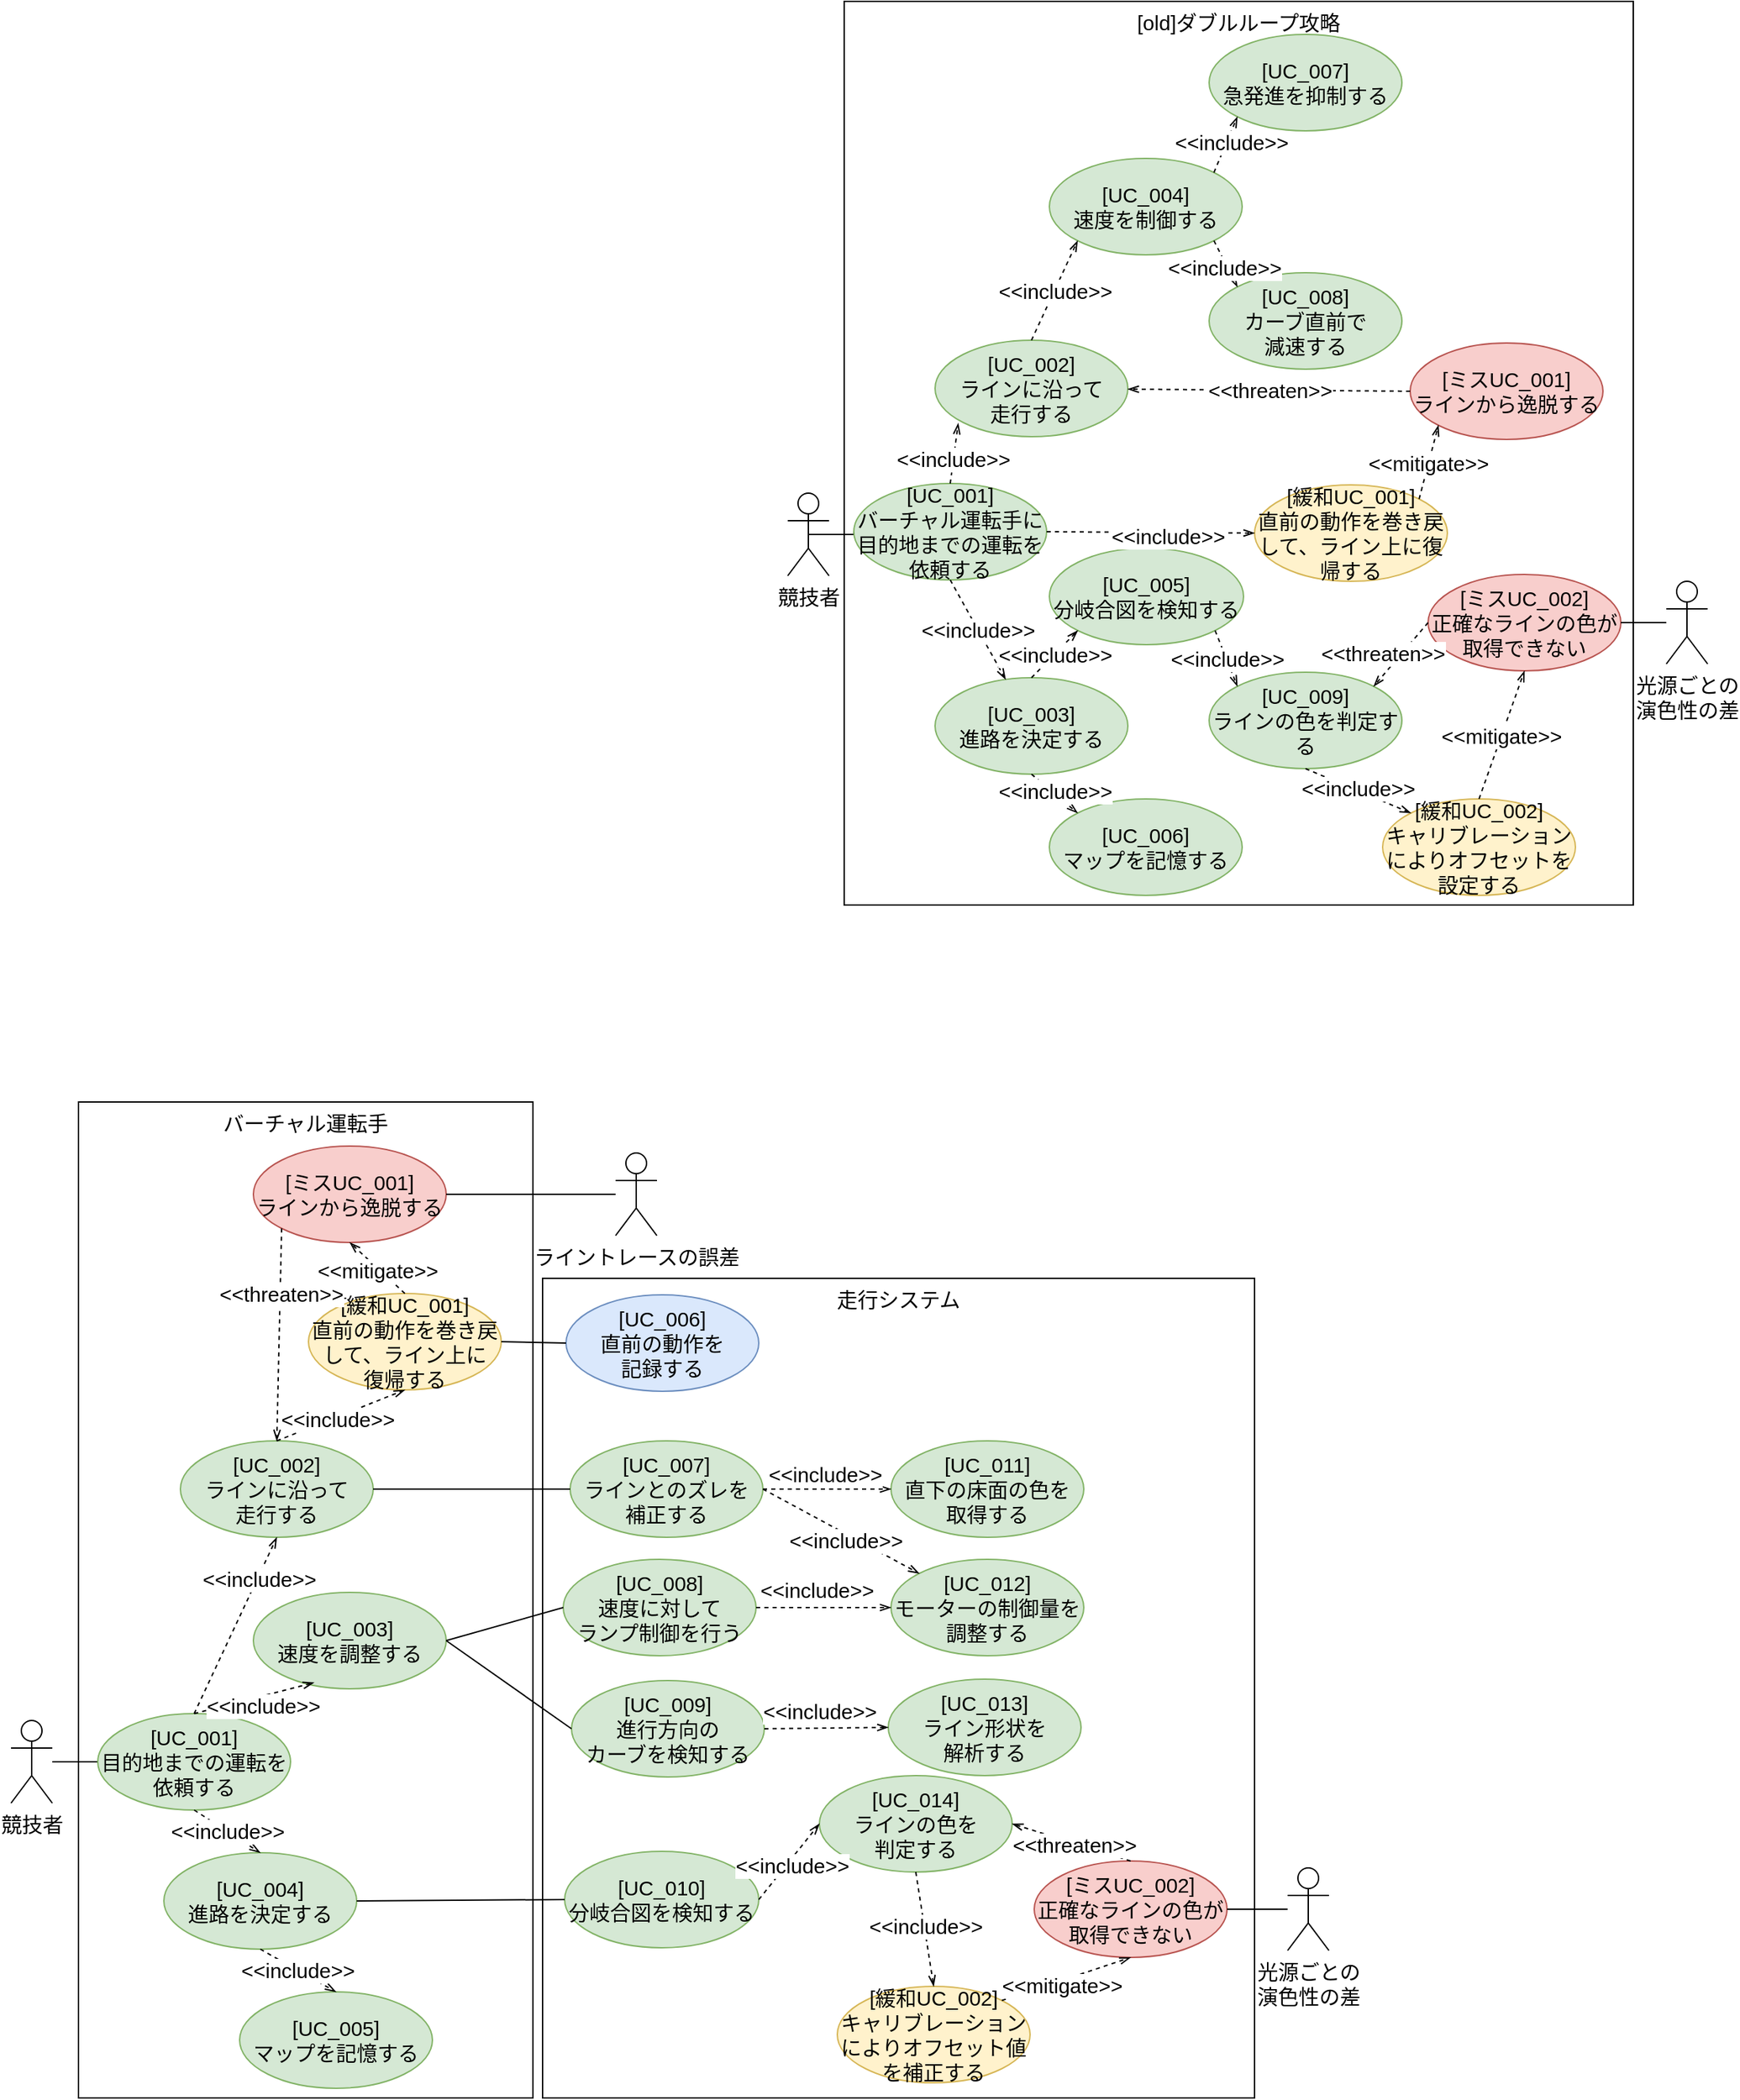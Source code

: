 <mxfile version="28.0.6">
  <diagram name="Page-1" id="2YBvvXClWsGukQMizWep">
    <mxGraphModel dx="1558" dy="1133" grid="0" gridSize="10" guides="0" tooltips="1" connect="1" arrows="1" fold="1" page="0" pageScale="1" pageWidth="850" pageHeight="1100" math="0" shadow="0">
      <root>
        <mxCell id="0" />
        <mxCell id="1" parent="0" />
        <mxCell id="yU8MwZ3DH4KPKVIzFgXk-29" value="[old]ダブルループ攻略" style="rounded=0;whiteSpace=wrap;html=1;fontSize=15;align=center;verticalAlign=top;" parent="1" vertex="1">
          <mxGeometry x="400" y="-72" width="573" height="656" as="geometry" />
        </mxCell>
        <mxCell id="yU8MwZ3DH4KPKVIzFgXk-28" style="edgeStyle=orthogonalEdgeStyle;rounded=0;orthogonalLoop=1;jettySize=auto;html=1;exitX=0.5;exitY=0.5;exitDx=0;exitDy=0;exitPerimeter=0;entryX=0;entryY=0.5;entryDx=0;entryDy=0;endArrow=none;startFill=0;fontSize=15;" parent="1" source="yU8MwZ3DH4KPKVIzFgXk-1" target="yU8MwZ3DH4KPKVIzFgXk-3" edge="1">
          <mxGeometry relative="1" as="geometry" />
        </mxCell>
        <mxCell id="yU8MwZ3DH4KPKVIzFgXk-1" value="競技者" style="shape=umlActor;verticalLabelPosition=bottom;verticalAlign=top;html=1;outlineConnect=0;fontSize=15;" parent="1" vertex="1">
          <mxGeometry x="359" y="285" width="30" height="60" as="geometry" />
        </mxCell>
        <mxCell id="yU8MwZ3DH4KPKVIzFgXk-3" value="&lt;div&gt;[UC_001]&lt;/div&gt;バーチャル運転手に&lt;div&gt;目的地までの運転を依頼する&lt;/div&gt;" style="ellipse;whiteSpace=wrap;html=1;fillColor=#d5e8d4;strokeColor=#82b366;fontSize=15;" parent="1" vertex="1">
          <mxGeometry x="407" y="278" width="140" height="70" as="geometry" />
        </mxCell>
        <mxCell id="yU8MwZ3DH4KPKVIzFgXk-4" value="&lt;div&gt;[UC_002]&lt;/div&gt;ラインに沿って&lt;div&gt;走行する&lt;/div&gt;" style="ellipse;whiteSpace=wrap;html=1;fillColor=#d5e8d4;strokeColor=#82b366;fontSize=15;" parent="1" vertex="1">
          <mxGeometry x="466" y="174" width="140" height="70" as="geometry" />
        </mxCell>
        <mxCell id="yU8MwZ3DH4KPKVIzFgXk-6" value="&lt;div&gt;[UC_006]&lt;/div&gt;マップを記憶する" style="ellipse;whiteSpace=wrap;html=1;fillColor=#d5e8d4;strokeColor=#82b366;fontSize=15;" parent="1" vertex="1">
          <mxGeometry x="549" y="507" width="140" height="70" as="geometry" />
        </mxCell>
        <mxCell id="yU8MwZ3DH4KPKVIzFgXk-7" value="&lt;div&gt;[UC_005]&lt;/div&gt;分岐合図を検知する" style="ellipse;whiteSpace=wrap;html=1;fillColor=#d5e8d4;strokeColor=#82b366;fontSize=15;" parent="1" vertex="1">
          <mxGeometry x="549" y="325" width="141" height="70" as="geometry" />
        </mxCell>
        <mxCell id="yU8MwZ3DH4KPKVIzFgXk-8" value="&lt;div&gt;[UC_003]&lt;/div&gt;進路を決定する" style="ellipse;whiteSpace=wrap;html=1;fillColor=#d5e8d4;strokeColor=#82b366;fontSize=15;" parent="1" vertex="1">
          <mxGeometry x="466" y="419" width="140" height="70" as="geometry" />
        </mxCell>
        <mxCell id="yU8MwZ3DH4KPKVIzFgXk-10" value="&lt;div&gt;[UC_009]&lt;/div&gt;ラインの色を判定する" style="ellipse;whiteSpace=wrap;html=1;fillColor=#d5e8d4;strokeColor=#82b366;fontSize=15;" parent="1" vertex="1">
          <mxGeometry x="665" y="415" width="140" height="70" as="geometry" />
        </mxCell>
        <mxCell id="yU8MwZ3DH4KPKVIzFgXk-11" value="&lt;div&gt;[&lt;span style=&quot;background-color: transparent; color: light-dark(rgb(0, 0, 0), rgb(255, 255, 255));&quot;&gt;UC_004]&lt;/span&gt;&lt;/div&gt;速度を制御する" style="ellipse;whiteSpace=wrap;html=1;fillColor=#d5e8d4;strokeColor=#82b366;fontSize=15;" parent="1" vertex="1">
          <mxGeometry x="549" y="42" width="140" height="70" as="geometry" />
        </mxCell>
        <mxCell id="yU8MwZ3DH4KPKVIzFgXk-12" value="[UC_007]&lt;div&gt;急発進を抑制する&lt;/div&gt;" style="ellipse;whiteSpace=wrap;html=1;fillColor=#d5e8d4;strokeColor=#82b366;fontSize=15;" parent="1" vertex="1">
          <mxGeometry x="665" y="-48" width="140" height="70" as="geometry" />
        </mxCell>
        <mxCell id="yU8MwZ3DH4KPKVIzFgXk-14" value="&amp;lt;&amp;lt;include&amp;gt;&amp;gt;" style="endArrow=openThin;html=1;rounded=0;exitX=0.5;exitY=1;exitDx=0;exitDy=0;endFill=0;dashed=1;fontSize=15;" parent="1" source="yU8MwZ3DH4KPKVIzFgXk-3" target="yU8MwZ3DH4KPKVIzFgXk-8" edge="1">
          <mxGeometry width="50" height="50" relative="1" as="geometry">
            <mxPoint x="589" y="440" as="sourcePoint" />
            <mxPoint x="639" y="390" as="targetPoint" />
          </mxGeometry>
        </mxCell>
        <mxCell id="yU8MwZ3DH4KPKVIzFgXk-15" value="&amp;lt;&amp;lt;include&amp;gt;&amp;gt;" style="endArrow=openThin;html=1;rounded=0;exitX=0.5;exitY=0;exitDx=0;exitDy=0;endFill=0;dashed=1;entryX=0.12;entryY=0.861;entryDx=0;entryDy=0;entryPerimeter=0;fontSize=15;" parent="1" source="yU8MwZ3DH4KPKVIzFgXk-3" target="yU8MwZ3DH4KPKVIzFgXk-4" edge="1">
          <mxGeometry x="-0.188" width="50" height="50" relative="1" as="geometry">
            <mxPoint x="499" y="390" as="sourcePoint" />
            <mxPoint x="538" y="417" as="targetPoint" />
            <mxPoint as="offset" />
          </mxGeometry>
        </mxCell>
        <mxCell id="yU8MwZ3DH4KPKVIzFgXk-17" value="&amp;lt;&amp;lt;include&amp;gt;&amp;gt;" style="endArrow=openThin;html=1;rounded=0;exitX=0.5;exitY=0;exitDx=0;exitDy=0;endFill=0;dashed=1;entryX=0;entryY=1;entryDx=0;entryDy=0;fontSize=15;" parent="1" source="yU8MwZ3DH4KPKVIzFgXk-8" target="yU8MwZ3DH4KPKVIzFgXk-7" edge="1">
          <mxGeometry width="50" height="50" relative="1" as="geometry">
            <mxPoint x="499" y="390" as="sourcePoint" />
            <mxPoint x="538" y="417" as="targetPoint" />
          </mxGeometry>
        </mxCell>
        <mxCell id="yU8MwZ3DH4KPKVIzFgXk-18" value="&amp;lt;&amp;lt;include&amp;gt;&amp;gt;" style="endArrow=openThin;html=1;rounded=0;exitX=0.5;exitY=1;exitDx=0;exitDy=0;endFill=0;dashed=1;entryX=0;entryY=0;entryDx=0;entryDy=0;fontSize=15;" parent="1" source="yU8MwZ3DH4KPKVIzFgXk-8" target="yU8MwZ3DH4KPKVIzFgXk-6" edge="1">
          <mxGeometry x="-0.043" y="2" width="50" height="50" relative="1" as="geometry">
            <mxPoint x="629" y="420" as="sourcePoint" />
            <mxPoint x="669" y="380" as="targetPoint" />
            <mxPoint as="offset" />
          </mxGeometry>
        </mxCell>
        <mxCell id="yU8MwZ3DH4KPKVIzFgXk-19" value="&amp;lt;&amp;lt;include&amp;gt;&amp;gt;" style="endArrow=openThin;html=1;rounded=0;exitX=1;exitY=1;exitDx=0;exitDy=0;endFill=0;dashed=1;entryX=0;entryY=0;entryDx=0;entryDy=0;fontSize=15;" parent="1" source="yU8MwZ3DH4KPKVIzFgXk-7" target="yU8MwZ3DH4KPKVIzFgXk-10" edge="1">
          <mxGeometry width="50" height="50" relative="1" as="geometry">
            <mxPoint x="629" y="420" as="sourcePoint" />
            <mxPoint x="669" y="380" as="targetPoint" />
          </mxGeometry>
        </mxCell>
        <mxCell id="yU8MwZ3DH4KPKVIzFgXk-20" value="&amp;lt;&amp;lt;include&amp;gt;&amp;gt;" style="endArrow=openThin;html=1;rounded=0;exitX=0.5;exitY=0;exitDx=0;exitDy=0;endFill=0;dashed=1;entryX=0;entryY=1;entryDx=0;entryDy=0;fontSize=15;" parent="1" source="yU8MwZ3DH4KPKVIzFgXk-4" target="yU8MwZ3DH4KPKVIzFgXk-11" edge="1">
          <mxGeometry width="50" height="50" relative="1" as="geometry">
            <mxPoint x="629" y="420" as="sourcePoint" />
            <mxPoint x="619" y="180" as="targetPoint" />
          </mxGeometry>
        </mxCell>
        <mxCell id="yU8MwZ3DH4KPKVIzFgXk-22" value="[UC_008]&lt;div&gt;カーブ直前で&lt;/div&gt;&lt;div&gt;減速する&lt;/div&gt;" style="ellipse;whiteSpace=wrap;html=1;fillColor=#d5e8d4;strokeColor=#82b366;fontSize=15;" parent="1" vertex="1">
          <mxGeometry x="665" y="125" width="140" height="70" as="geometry" />
        </mxCell>
        <mxCell id="yU8MwZ3DH4KPKVIzFgXk-24" value="&amp;lt;&amp;lt;include&amp;gt;&amp;gt;" style="endArrow=openThin;html=1;rounded=0;endFill=0;dashed=1;fontSize=15;exitX=1;exitY=0;exitDx=0;exitDy=0;entryX=0;entryY=1;entryDx=0;entryDy=0;" parent="1" source="yU8MwZ3DH4KPKVIzFgXk-11" target="yU8MwZ3DH4KPKVIzFgXk-12" edge="1">
          <mxGeometry x="0.156" y="-3" width="50" height="50" relative="1" as="geometry">
            <mxPoint x="789" y="135" as="sourcePoint" />
            <mxPoint x="703" y="18" as="targetPoint" />
            <mxPoint as="offset" />
          </mxGeometry>
        </mxCell>
        <mxCell id="yU8MwZ3DH4KPKVIzFgXk-25" value="&amp;lt;&amp;lt;include&amp;gt;&amp;gt;" style="endArrow=openThin;html=1;rounded=0;exitX=1;exitY=1;exitDx=0;exitDy=0;endFill=0;dashed=1;entryX=0;entryY=0;entryDx=0;entryDy=0;fontSize=15;" parent="1" source="yU8MwZ3DH4KPKVIzFgXk-11" target="yU8MwZ3DH4KPKVIzFgXk-22" edge="1">
          <mxGeometry x="0.114" y="-2" width="50" height="50" relative="1" as="geometry">
            <mxPoint x="768" y="160" as="sourcePoint" />
            <mxPoint x="799" y="120" as="targetPoint" />
            <mxPoint as="offset" />
          </mxGeometry>
        </mxCell>
        <mxCell id="yU8MwZ3DH4KPKVIzFgXk-32" value="&lt;div&gt;[ミスUC_001]&lt;/div&gt;&lt;div&gt;ラインから逸脱する&lt;/div&gt;" style="ellipse;whiteSpace=wrap;html=1;fillColor=#f8cecc;strokeColor=#b85450;fontSize=15;" parent="1" vertex="1">
          <mxGeometry x="811" y="176" width="140" height="70" as="geometry" />
        </mxCell>
        <mxCell id="yU8MwZ3DH4KPKVIzFgXk-34" value="&lt;div&gt;[ミスUC_002]&lt;/div&gt;&lt;div&gt;正確なラインの色が&lt;/div&gt;&lt;div&gt;取得できない&lt;/div&gt;" style="ellipse;whiteSpace=wrap;html=1;fillColor=#f8cecc;strokeColor=#b85450;fontSize=15;" parent="1" vertex="1">
          <mxGeometry x="824" y="344" width="140" height="70" as="geometry" />
        </mxCell>
        <mxCell id="yU8MwZ3DH4KPKVIzFgXk-36" style="edgeStyle=orthogonalEdgeStyle;rounded=0;orthogonalLoop=1;jettySize=auto;html=1;endArrow=none;startFill=0;fontSize=15;" parent="1" source="yU8MwZ3DH4KPKVIzFgXk-35" target="yU8MwZ3DH4KPKVIzFgXk-34" edge="1">
          <mxGeometry relative="1" as="geometry" />
        </mxCell>
        <mxCell id="yU8MwZ3DH4KPKVIzFgXk-35" value="光源ごとの&lt;div&gt;演色性の差&lt;/div&gt;" style="shape=umlActor;verticalLabelPosition=bottom;verticalAlign=top;html=1;outlineConnect=0;fontSize=15;" parent="1" vertex="1">
          <mxGeometry x="997" y="349" width="30" height="60" as="geometry" />
        </mxCell>
        <mxCell id="yU8MwZ3DH4KPKVIzFgXk-37" value="[緩和UC_002]&lt;div&gt;キャリブレーションに&lt;span style=&quot;background-color: transparent; color: light-dark(rgb(0, 0, 0), rgb(255, 255, 255));&quot;&gt;より&lt;/span&gt;&lt;span style=&quot;background-color: transparent; color: light-dark(rgb(0, 0, 0), rgb(255, 255, 255));&quot;&gt;オフセットを設定する&lt;/span&gt;&lt;/div&gt;" style="ellipse;whiteSpace=wrap;html=1;fillColor=#fff2cc;strokeColor=#d6b656;fontSize=15;" parent="1" vertex="1">
          <mxGeometry x="791" y="507" width="140" height="70" as="geometry" />
        </mxCell>
        <mxCell id="Zzki1wni5jbNtF8Z59Mp-1" value="&amp;lt;&amp;lt;threaten&amp;gt;&amp;gt;" style="endArrow=openThin;html=1;rounded=0;exitX=0;exitY=0.5;exitDx=0;exitDy=0;endFill=0;dashed=1;fontSize=15;" parent="1" source="yU8MwZ3DH4KPKVIzFgXk-32" target="yU8MwZ3DH4KPKVIzFgXk-4" edge="1">
          <mxGeometry width="50" height="50" relative="1" as="geometry">
            <mxPoint x="789" y="175" as="sourcePoint" />
            <mxPoint x="889" y="155" as="targetPoint" />
          </mxGeometry>
        </mxCell>
        <mxCell id="Zzki1wni5jbNtF8Z59Mp-2" value="[緩和UC_001]&lt;div&gt;直前の動作を&lt;span style=&quot;background-color: transparent; color: light-dark(rgb(0, 0, 0), rgb(255, 255, 255));&quot;&gt;巻き戻して、&lt;/span&gt;&lt;span style=&quot;background-color: transparent; color: light-dark(rgb(0, 0, 0), rgb(255, 255, 255));&quot;&gt;ライン上に復帰する&lt;/span&gt;&lt;/div&gt;" style="ellipse;whiteSpace=wrap;html=1;fillColor=#fff2cc;strokeColor=#d6b656;fontSize=15;" parent="1" vertex="1">
          <mxGeometry x="698" y="279" width="140" height="70" as="geometry" />
        </mxCell>
        <mxCell id="Zzki1wni5jbNtF8Z59Mp-3" value="&amp;lt;&amp;lt;threaten&amp;gt;&amp;gt;" style="endArrow=openThin;html=1;rounded=0;exitX=0;exitY=0.5;exitDx=0;exitDy=0;endFill=0;dashed=1;entryX=1;entryY=0;entryDx=0;entryDy=0;fontSize=15;" parent="1" source="yU8MwZ3DH4KPKVIzFgXk-34" target="yU8MwZ3DH4KPKVIzFgXk-10" edge="1">
          <mxGeometry x="0.255" y="-11" width="50" height="50" relative="1" as="geometry">
            <mxPoint x="999" y="265" as="sourcePoint" />
            <mxPoint x="649" y="265" as="targetPoint" />
            <mxPoint as="offset" />
          </mxGeometry>
        </mxCell>
        <mxCell id="Zzki1wni5jbNtF8Z59Mp-4" value="&amp;lt;&amp;lt;include&amp;gt;&amp;gt;" style="endArrow=openThin;html=1;rounded=0;exitX=0.5;exitY=1;exitDx=0;exitDy=0;endFill=0;dashed=1;entryX=0;entryY=0;entryDx=0;entryDy=0;fontSize=15;" parent="1" source="yU8MwZ3DH4KPKVIzFgXk-10" target="yU8MwZ3DH4KPKVIzFgXk-37" edge="1">
          <mxGeometry x="-0.025" y="2" width="50" height="50" relative="1" as="geometry">
            <mxPoint x="768" y="390" as="sourcePoint" />
            <mxPoint x="810" y="420" as="targetPoint" />
            <mxPoint as="offset" />
          </mxGeometry>
        </mxCell>
        <mxCell id="Zzki1wni5jbNtF8Z59Mp-5" value="&amp;lt;&amp;lt;mitigate&amp;gt;&amp;gt;" style="endArrow=openThin;html=1;rounded=0;exitX=0.5;exitY=0;exitDx=0;exitDy=0;endFill=0;dashed=1;entryX=0.5;entryY=1;entryDx=0;entryDy=0;fontSize=15;" parent="1" source="yU8MwZ3DH4KPKVIzFgXk-37" target="yU8MwZ3DH4KPKVIzFgXk-34" edge="1">
          <mxGeometry x="-0.006" width="50" height="50" relative="1" as="geometry">
            <mxPoint x="908" y="470" as="sourcePoint" />
            <mxPoint x="920" y="510" as="targetPoint" />
            <mxPoint as="offset" />
          </mxGeometry>
        </mxCell>
        <mxCell id="Zzki1wni5jbNtF8Z59Mp-6" value="&amp;lt;&amp;lt;mitigate&amp;gt;&amp;gt;" style="endArrow=openThin;html=1;rounded=0;exitX=1;exitY=0;exitDx=0;exitDy=0;endFill=0;dashed=1;entryX=0;entryY=1;entryDx=0;entryDy=0;fontSize=15;" parent="1" source="Zzki1wni5jbNtF8Z59Mp-2" target="yU8MwZ3DH4KPKVIzFgXk-32" edge="1">
          <mxGeometry width="50" height="50" relative="1" as="geometry">
            <mxPoint x="1019" y="510" as="sourcePoint" />
            <mxPoint x="1039" y="470" as="targetPoint" />
          </mxGeometry>
        </mxCell>
        <mxCell id="-sbEalvsLG0Bd3MWfgdO-1" value="&amp;lt;&amp;lt;include&amp;gt;&amp;gt;" style="endArrow=openThin;html=1;rounded=0;endFill=0;dashed=1;entryX=0;entryY=0.5;entryDx=0;entryDy=0;fontSize=15;exitX=1;exitY=0.5;exitDx=0;exitDy=0;" parent="1" source="yU8MwZ3DH4KPKVIzFgXk-3" target="Zzki1wni5jbNtF8Z59Mp-2" edge="1">
          <mxGeometry x="0.166" y="-2" width="50" height="50" relative="1" as="geometry">
            <mxPoint x="509" y="290" as="sourcePoint" />
            <mxPoint x="546" y="260" as="targetPoint" />
            <mxPoint as="offset" />
          </mxGeometry>
        </mxCell>
        <mxCell id="Ec_wlLB0QGWO_4ApjwlY-1" value="バーチャル運転手" style="rounded=0;whiteSpace=wrap;html=1;fontSize=15;align=center;verticalAlign=top;" parent="1" vertex="1">
          <mxGeometry x="-156" y="727" width="330" height="723" as="geometry" />
        </mxCell>
        <mxCell id="Ec_wlLB0QGWO_4ApjwlY-2" value="走行システム" style="rounded=0;whiteSpace=wrap;html=1;fontSize=15;align=center;verticalAlign=top;" parent="1" vertex="1">
          <mxGeometry x="181" y="855" width="517" height="595" as="geometry" />
        </mxCell>
        <mxCell id="1Z2mFn8D-_F0uP4egYco-9" style="edgeStyle=orthogonalEdgeStyle;rounded=0;orthogonalLoop=1;jettySize=auto;html=1;entryX=0;entryY=0.5;entryDx=0;entryDy=0;endArrow=none;endFill=0;fontSize=15;" parent="1" source="Ec_wlLB0QGWO_4ApjwlY-3" target="Ec_wlLB0QGWO_4ApjwlY-4" edge="1">
          <mxGeometry relative="1" as="geometry" />
        </mxCell>
        <mxCell id="Ec_wlLB0QGWO_4ApjwlY-3" value="競技者" style="shape=umlActor;verticalLabelPosition=bottom;verticalAlign=top;html=1;outlineConnect=0;fontSize=15;" parent="1" vertex="1">
          <mxGeometry x="-205" y="1176" width="30" height="60" as="geometry" />
        </mxCell>
        <mxCell id="Ec_wlLB0QGWO_4ApjwlY-4" value="&lt;div&gt;[UC_001]&lt;/div&gt;&lt;div&gt;目的地までの運転を依頼する&lt;/div&gt;" style="ellipse;whiteSpace=wrap;html=1;fillColor=#d5e8d4;strokeColor=#82b366;fontSize=15;" parent="1" vertex="1">
          <mxGeometry x="-142" y="1171" width="140" height="70" as="geometry" />
        </mxCell>
        <mxCell id="Ec_wlLB0QGWO_4ApjwlY-5" value="&lt;div&gt;[UC_002]&lt;/div&gt;ラインに沿って&lt;div&gt;走行する&lt;/div&gt;" style="ellipse;whiteSpace=wrap;html=1;fillColor=#d5e8d4;strokeColor=#82b366;fontSize=15;" parent="1" vertex="1">
          <mxGeometry x="-82" y="973" width="140" height="70" as="geometry" />
        </mxCell>
        <mxCell id="Ec_wlLB0QGWO_4ApjwlY-6" value="&lt;div&gt;[UC_004]&lt;/div&gt;進路を決定する" style="ellipse;whiteSpace=wrap;html=1;fillColor=#d5e8d4;strokeColor=#82b366;fontSize=15;" parent="1" vertex="1">
          <mxGeometry x="-94" y="1272" width="140" height="70" as="geometry" />
        </mxCell>
        <mxCell id="Ec_wlLB0QGWO_4ApjwlY-7" value="&lt;div&gt;[UC_005]&lt;/div&gt;マップを記憶する" style="ellipse;whiteSpace=wrap;html=1;fillColor=#d5e8d4;strokeColor=#82b366;fontSize=15;" parent="1" vertex="1">
          <mxGeometry x="-39" y="1373" width="140" height="70" as="geometry" />
        </mxCell>
        <mxCell id="Ec_wlLB0QGWO_4ApjwlY-8" value="&lt;div&gt;[UC_010]&lt;/div&gt;分岐合図を検知する" style="ellipse;whiteSpace=wrap;html=1;fillColor=#d5e8d4;strokeColor=#82b366;fontSize=15;" parent="1" vertex="1">
          <mxGeometry x="197" y="1271" width="141" height="70" as="geometry" />
        </mxCell>
        <mxCell id="Ec_wlLB0QGWO_4ApjwlY-9" value="&lt;div&gt;[UC_014]&lt;/div&gt;ラインの色を&lt;div&gt;判定する&lt;/div&gt;" style="ellipse;whiteSpace=wrap;html=1;fillColor=#d5e8d4;strokeColor=#82b366;fontSize=15;" parent="1" vertex="1">
          <mxGeometry x="382" y="1216" width="140" height="70" as="geometry" />
        </mxCell>
        <mxCell id="Ec_wlLB0QGWO_4ApjwlY-10" value="&lt;div&gt;[UC_003]&lt;/div&gt;&lt;div&gt;速度を調整する&lt;/div&gt;" style="ellipse;whiteSpace=wrap;html=1;fillColor=#d5e8d4;strokeColor=#82b366;fontSize=15;" parent="1" vertex="1">
          <mxGeometry x="-29" y="1083" width="140" height="70" as="geometry" />
        </mxCell>
        <mxCell id="Ec_wlLB0QGWO_4ApjwlY-11" value="&lt;div&gt;[UC_009]&lt;/div&gt;&lt;div&gt;進行方向の&lt;br&gt;カーブを検知する&lt;/div&gt;" style="ellipse;whiteSpace=wrap;html=1;fillColor=#d5e8d4;strokeColor=#82b366;fontSize=15;" parent="1" vertex="1">
          <mxGeometry x="202" y="1147" width="140" height="70" as="geometry" />
        </mxCell>
        <mxCell id="Ec_wlLB0QGWO_4ApjwlY-13" value="&lt;div&gt;[UC_013]&lt;/div&gt;&lt;div&gt;ライン形状を&lt;/div&gt;&lt;div&gt;解析する&lt;/div&gt;" style="ellipse;whiteSpace=wrap;html=1;fillColor=#d5e8d4;strokeColor=#82b366;fontSize=15;" parent="1" vertex="1">
          <mxGeometry x="432" y="1146" width="140" height="70" as="geometry" />
        </mxCell>
        <mxCell id="Ec_wlLB0QGWO_4ApjwlY-14" value="&lt;div&gt;[UC_008]&lt;/div&gt;&lt;div&gt;速度に対して&lt;/div&gt;&lt;div&gt;ランプ制御を行う&lt;/div&gt;" style="ellipse;whiteSpace=wrap;html=1;fillColor=#d5e8d4;strokeColor=#82b366;fontSize=15;" parent="1" vertex="1">
          <mxGeometry x="196" y="1059" width="140" height="70" as="geometry" />
        </mxCell>
        <mxCell id="Ec_wlLB0QGWO_4ApjwlY-15" value="&lt;div&gt;[UC_012]&lt;/div&gt;&lt;div&gt;モーターの制御量を調整する&lt;/div&gt;" style="ellipse;whiteSpace=wrap;html=1;fillColor=#d5e8d4;strokeColor=#82b366;fontSize=15;" parent="1" vertex="1">
          <mxGeometry x="434" y="1059" width="140" height="70" as="geometry" />
        </mxCell>
        <mxCell id="Ec_wlLB0QGWO_4ApjwlY-16" value="&lt;div&gt;[UC_007]&lt;/div&gt;&lt;div&gt;ラインとのズレを&lt;/div&gt;&lt;div&gt;補正する&lt;/div&gt;" style="ellipse;whiteSpace=wrap;html=1;fillColor=#d5e8d4;strokeColor=#82b366;fontSize=15;" parent="1" vertex="1">
          <mxGeometry x="201" y="973" width="140" height="70" as="geometry" />
        </mxCell>
        <mxCell id="Ec_wlLB0QGWO_4ApjwlY-17" value="&lt;div&gt;[UC_011]&lt;/div&gt;&lt;div&gt;直下の床面の色を&lt;/div&gt;&lt;div&gt;取得する&lt;/div&gt;" style="ellipse;whiteSpace=wrap;html=1;fillColor=#d5e8d4;strokeColor=#82b366;fontSize=15;" parent="1" vertex="1">
          <mxGeometry x="434" y="973" width="140" height="70" as="geometry" />
        </mxCell>
        <mxCell id="Ec_wlLB0QGWO_4ApjwlY-18" value="[緩和UC_002]&lt;div&gt;キャリブレーションに&lt;span style=&quot;background-color: transparent; color: light-dark(rgb(0, 0, 0), rgb(255, 255, 255));&quot;&gt;より&lt;/span&gt;&lt;span style=&quot;background-color: transparent; color: light-dark(rgb(0, 0, 0), rgb(255, 255, 255));&quot;&gt;オフセット値を補正する&lt;/span&gt;&lt;/div&gt;" style="ellipse;whiteSpace=wrap;html=1;fillColor=#fff2cc;strokeColor=#d6b656;fontSize=15;" parent="1" vertex="1">
          <mxGeometry x="395" y="1369" width="140" height="70" as="geometry" />
        </mxCell>
        <mxCell id="Ec_wlLB0QGWO_4ApjwlY-19" value="&lt;div&gt;[ミスUC_002]&lt;/div&gt;&lt;div&gt;正確なラインの色が&lt;/div&gt;&lt;div&gt;取得できない&lt;/div&gt;" style="ellipse;whiteSpace=wrap;html=1;fillColor=#f8cecc;strokeColor=#b85450;fontSize=15;" parent="1" vertex="1">
          <mxGeometry x="538" y="1278" width="140" height="70" as="geometry" />
        </mxCell>
        <mxCell id="Ec_wlLB0QGWO_4ApjwlY-20" value="&lt;div&gt;[ミスUC_001]&lt;/div&gt;&lt;div&gt;ラインから逸脱する&lt;/div&gt;" style="ellipse;whiteSpace=wrap;html=1;fillColor=#f8cecc;strokeColor=#b85450;fontSize=15;" parent="1" vertex="1">
          <mxGeometry x="-29" y="759" width="140" height="70" as="geometry" />
        </mxCell>
        <mxCell id="Ec_wlLB0QGWO_4ApjwlY-21" value="[緩和UC_001]&lt;div&gt;直前の動作を&lt;span style=&quot;background-color: transparent; color: light-dark(rgb(0, 0, 0), rgb(255, 255, 255));&quot;&gt;巻き戻して、&lt;/span&gt;&lt;span style=&quot;background-color: transparent; color: light-dark(rgb(0, 0, 0), rgb(255, 255, 255));&quot;&gt;ライン上に&lt;/span&gt;&lt;/div&gt;&lt;div&gt;&lt;span style=&quot;background-color: transparent; color: light-dark(rgb(0, 0, 0), rgb(255, 255, 255));&quot;&gt;復帰する&lt;/span&gt;&lt;/div&gt;" style="ellipse;whiteSpace=wrap;html=1;fillColor=#fff2cc;strokeColor=#d6b656;fontSize=15;" parent="1" vertex="1">
          <mxGeometry x="11" y="866" width="140" height="70" as="geometry" />
        </mxCell>
        <mxCell id="1Z2mFn8D-_F0uP4egYco-2" value="&amp;lt;&amp;lt;include&amp;gt;&amp;gt;" style="endArrow=openThin;html=1;rounded=0;exitX=0.5;exitY=1;exitDx=0;exitDy=0;endFill=0;dashed=1;fontSize=15;entryX=0.5;entryY=0;entryDx=0;entryDy=0;" parent="1" source="Ec_wlLB0QGWO_4ApjwlY-4" target="Ec_wlLB0QGWO_4ApjwlY-6" edge="1">
          <mxGeometry x="-0.01" width="50" height="50" relative="1" as="geometry">
            <mxPoint x="-18" y="1583" as="sourcePoint" />
            <mxPoint x="22" y="1655" as="targetPoint" />
            <mxPoint as="offset" />
          </mxGeometry>
        </mxCell>
        <mxCell id="1Z2mFn8D-_F0uP4egYco-3" value="&amp;lt;&amp;lt;include&amp;gt;&amp;gt;" style="endArrow=openThin;html=1;rounded=0;exitX=0.5;exitY=1;exitDx=0;exitDy=0;endFill=0;dashed=1;fontSize=15;entryX=0.5;entryY=0;entryDx=0;entryDy=0;" parent="1" source="Ec_wlLB0QGWO_4ApjwlY-6" target="Ec_wlLB0QGWO_4ApjwlY-7" edge="1">
          <mxGeometry width="50" height="50" relative="1" as="geometry">
            <mxPoint x="14" y="1258" as="sourcePoint" />
            <mxPoint x="43" y="1305" as="targetPoint" />
          </mxGeometry>
        </mxCell>
        <mxCell id="1Z2mFn8D-_F0uP4egYco-7" value="&amp;lt;&amp;lt;include&amp;gt;&amp;gt;" style="endArrow=openThin;html=1;rounded=0;exitX=0.5;exitY=0;exitDx=0;exitDy=0;endFill=0;dashed=1;fontSize=15;entryX=0.5;entryY=1;entryDx=0;entryDy=0;" parent="1" source="Ec_wlLB0QGWO_4ApjwlY-4" target="Ec_wlLB0QGWO_4ApjwlY-5" edge="1">
          <mxGeometry x="0.544" y="-2" width="50" height="50" relative="1" as="geometry">
            <mxPoint x="17" y="1199" as="sourcePoint" />
            <mxPoint x="65" y="1240" as="targetPoint" />
            <mxPoint x="-1" as="offset" />
          </mxGeometry>
        </mxCell>
        <mxCell id="1Z2mFn8D-_F0uP4egYco-8" value="&amp;lt;&amp;lt;include&amp;gt;&amp;gt;" style="endArrow=openThin;html=1;rounded=0;exitX=0.5;exitY=0;exitDx=0;exitDy=0;endFill=0;dashed=1;fontSize=15;entryX=0.314;entryY=0.936;entryDx=0;entryDy=0;entryPerimeter=0;" parent="1" source="Ec_wlLB0QGWO_4ApjwlY-4" target="Ec_wlLB0QGWO_4ApjwlY-10" edge="1">
          <mxGeometry x="0.111" y="-7" width="50" height="50" relative="1" as="geometry">
            <mxPoint x="4" y="1202" as="sourcePoint" />
            <mxPoint x="37" y="1148" as="targetPoint" />
            <mxPoint as="offset" />
          </mxGeometry>
        </mxCell>
        <mxCell id="1Z2mFn8D-_F0uP4egYco-12" value="" style="endArrow=none;html=1;rounded=0;entryX=1;entryY=0.5;entryDx=0;entryDy=0;exitX=0;exitY=0.5;exitDx=0;exitDy=0;fontSize=15;" parent="1" source="Ec_wlLB0QGWO_4ApjwlY-11" target="Ec_wlLB0QGWO_4ApjwlY-10" edge="1">
          <mxGeometry width="50" height="50" relative="1" as="geometry">
            <mxPoint x="86" y="1289" as="sourcePoint" />
            <mxPoint x="136" y="1239" as="targetPoint" />
          </mxGeometry>
        </mxCell>
        <mxCell id="1Z2mFn8D-_F0uP4egYco-13" value="" style="endArrow=none;html=1;rounded=0;entryX=1;entryY=0.5;entryDx=0;entryDy=0;exitX=0;exitY=0.5;exitDx=0;exitDy=0;fontSize=15;" parent="1" source="Ec_wlLB0QGWO_4ApjwlY-14" target="Ec_wlLB0QGWO_4ApjwlY-10" edge="1">
          <mxGeometry width="50" height="50" relative="1" as="geometry">
            <mxPoint x="262" y="981" as="sourcePoint" />
            <mxPoint x="166" y="1038" as="targetPoint" />
          </mxGeometry>
        </mxCell>
        <mxCell id="1Z2mFn8D-_F0uP4egYco-14" value="" style="endArrow=none;html=1;rounded=0;entryX=1;entryY=0.5;entryDx=0;entryDy=0;exitX=0;exitY=0.5;exitDx=0;exitDy=0;fontSize=15;" parent="1" source="Ec_wlLB0QGWO_4ApjwlY-16" target="Ec_wlLB0QGWO_4ApjwlY-5" edge="1">
          <mxGeometry width="50" height="50" relative="1" as="geometry">
            <mxPoint x="274" y="1024" as="sourcePoint" />
            <mxPoint x="180" y="1002" as="targetPoint" />
          </mxGeometry>
        </mxCell>
        <mxCell id="1Z2mFn8D-_F0uP4egYco-15" value="&amp;lt;&amp;lt;include&amp;gt;&amp;gt;" style="endArrow=openThin;html=1;rounded=0;exitX=1;exitY=0.5;exitDx=0;exitDy=0;endFill=0;dashed=1;fontSize=15;entryX=0;entryY=0.5;entryDx=0;entryDy=0;" parent="1" source="Ec_wlLB0QGWO_4ApjwlY-11" target="Ec_wlLB0QGWO_4ApjwlY-13" edge="1">
          <mxGeometry x="-0.101" y="13" width="50" height="50" relative="1" as="geometry">
            <mxPoint x="54" y="1195" as="sourcePoint" />
            <mxPoint x="116" y="1161" as="targetPoint" />
            <mxPoint as="offset" />
          </mxGeometry>
        </mxCell>
        <mxCell id="1Z2mFn8D-_F0uP4egYco-16" value="&amp;lt;&amp;lt;include&amp;gt;&amp;gt;" style="endArrow=openThin;html=1;rounded=0;exitX=1;exitY=0.5;exitDx=0;exitDy=0;endFill=0;dashed=1;fontSize=15;entryX=0;entryY=0.5;entryDx=0;entryDy=0;" parent="1" source="Ec_wlLB0QGWO_4ApjwlY-14" target="Ec_wlLB0QGWO_4ApjwlY-15" edge="1">
          <mxGeometry x="-0.101" y="13" width="50" height="50" relative="1" as="geometry">
            <mxPoint x="404" y="928" as="sourcePoint" />
            <mxPoint x="490" y="928" as="targetPoint" />
            <mxPoint as="offset" />
          </mxGeometry>
        </mxCell>
        <mxCell id="1Z2mFn8D-_F0uP4egYco-18" value="&amp;lt;&amp;lt;include&amp;gt;&amp;gt;" style="endArrow=openThin;html=1;rounded=0;exitX=1;exitY=0.5;exitDx=0;exitDy=0;endFill=0;dashed=1;fontSize=15;entryX=0;entryY=0;entryDx=0;entryDy=0;" parent="1" source="Ec_wlLB0QGWO_4ApjwlY-16" target="Ec_wlLB0QGWO_4ApjwlY-15" edge="1">
          <mxGeometry x="0.094" y="-4" width="50" height="50" relative="1" as="geometry">
            <mxPoint x="398" y="1010" as="sourcePoint" />
            <mxPoint x="491" y="1009" as="targetPoint" />
            <mxPoint as="offset" />
          </mxGeometry>
        </mxCell>
        <mxCell id="1Z2mFn8D-_F0uP4egYco-19" value="&amp;lt;&amp;lt;include&amp;gt;&amp;gt;" style="endArrow=openThin;html=1;rounded=0;exitX=1;exitY=0.5;exitDx=0;exitDy=0;endFill=0;dashed=1;fontSize=15;entryX=0;entryY=0.5;entryDx=0;entryDy=0;" parent="1" source="Ec_wlLB0QGWO_4ApjwlY-16" target="Ec_wlLB0QGWO_4ApjwlY-17" edge="1">
          <mxGeometry x="-0.038" y="11" width="50" height="50" relative="1" as="geometry">
            <mxPoint x="453" y="1109" as="sourcePoint" />
            <mxPoint x="567" y="1033" as="targetPoint" />
            <mxPoint as="offset" />
          </mxGeometry>
        </mxCell>
        <mxCell id="1Z2mFn8D-_F0uP4egYco-20" value="" style="endArrow=none;html=1;rounded=0;entryX=1;entryY=0.5;entryDx=0;entryDy=0;exitX=0;exitY=0.5;exitDx=0;exitDy=0;fontSize=15;" parent="1" source="Ec_wlLB0QGWO_4ApjwlY-8" target="Ec_wlLB0QGWO_4ApjwlY-6" edge="1">
          <mxGeometry width="50" height="50" relative="1" as="geometry">
            <mxPoint x="242" y="1110" as="sourcePoint" />
            <mxPoint x="188" y="1110" as="targetPoint" />
          </mxGeometry>
        </mxCell>
        <mxCell id="1Z2mFn8D-_F0uP4egYco-21" value="&amp;lt;&amp;lt;include&amp;gt;&amp;gt;" style="endArrow=openThin;html=1;rounded=0;exitX=1;exitY=0.5;exitDx=0;exitDy=0;endFill=0;dashed=1;fontSize=15;entryX=0;entryY=0.5;entryDx=0;entryDy=0;" parent="1" source="Ec_wlLB0QGWO_4ApjwlY-8" target="Ec_wlLB0QGWO_4ApjwlY-9" edge="1">
          <mxGeometry x="-0.02" y="-3" width="50" height="50" relative="1" as="geometry">
            <mxPoint x="415" y="1116" as="sourcePoint" />
            <mxPoint x="509" y="1115" as="targetPoint" />
            <mxPoint as="offset" />
          </mxGeometry>
        </mxCell>
        <mxCell id="1Z2mFn8D-_F0uP4egYco-22" value="&amp;lt;&amp;lt;include&amp;gt;&amp;gt;" style="endArrow=openThin;html=1;rounded=0;exitX=0.5;exitY=1;exitDx=0;exitDy=0;endFill=0;dashed=1;fontSize=15;entryX=0.5;entryY=0;entryDx=0;entryDy=0;" parent="1" source="Ec_wlLB0QGWO_4ApjwlY-9" target="Ec_wlLB0QGWO_4ApjwlY-18" edge="1">
          <mxGeometry x="-0.044" y="1" width="50" height="50" relative="1" as="geometry">
            <mxPoint x="365" y="1318" as="sourcePoint" />
            <mxPoint x="469" y="1320" as="targetPoint" />
            <mxPoint as="offset" />
          </mxGeometry>
        </mxCell>
        <mxCell id="1Z2mFn8D-_F0uP4egYco-23" value="&amp;lt;&amp;lt;mitigate&amp;gt;&amp;gt;" style="endArrow=openThin;html=1;rounded=0;exitX=1;exitY=0;exitDx=0;exitDy=0;endFill=0;dashed=1;fontSize=15;entryX=0.5;entryY=1;entryDx=0;entryDy=0;" parent="1" source="Ec_wlLB0QGWO_4ApjwlY-18" edge="1">
          <mxGeometry x="-0.083" y="-3" width="50" height="50" relative="1" as="geometry">
            <mxPoint x="533.82" y="1375.414" as="sourcePoint" />
            <mxPoint x="608.0" y="1348" as="targetPoint" />
            <mxPoint as="offset" />
          </mxGeometry>
        </mxCell>
        <mxCell id="1Z2mFn8D-_F0uP4egYco-24" value="&amp;lt;&amp;lt;threaten&amp;gt;&amp;gt;" style="endArrow=openThin;html=1;rounded=0;exitX=0.5;exitY=0;exitDx=0;exitDy=0;endFill=0;dashed=1;fontSize=15;entryX=1;entryY=0.5;entryDx=0;entryDy=0;" parent="1" source="Ec_wlLB0QGWO_4ApjwlY-19" target="Ec_wlLB0QGWO_4ApjwlY-9" edge="1">
          <mxGeometry x="-0.044" y="1" width="50" height="50" relative="1" as="geometry">
            <mxPoint x="894" y="1494" as="sourcePoint" />
            <mxPoint x="955" y="1438" as="targetPoint" />
            <mxPoint as="offset" />
          </mxGeometry>
        </mxCell>
        <mxCell id="1Z2mFn8D-_F0uP4egYco-25" value="&amp;lt;&amp;lt;include&amp;gt;&amp;gt;" style="endArrow=openThin;html=1;rounded=0;exitX=0.5;exitY=0;exitDx=0;exitDy=0;endFill=0;dashed=1;fontSize=15;entryX=0.5;entryY=1;entryDx=0;entryDy=0;" parent="1" source="Ec_wlLB0QGWO_4ApjwlY-5" target="Ec_wlLB0QGWO_4ApjwlY-21" edge="1">
          <mxGeometry x="-0.065" y="-1" width="50" height="50" relative="1" as="geometry">
            <mxPoint x="215" y="1209" as="sourcePoint" />
            <mxPoint x="302" y="1181" as="targetPoint" />
            <mxPoint as="offset" />
          </mxGeometry>
        </mxCell>
        <mxCell id="1Z2mFn8D-_F0uP4egYco-26" value="&amp;lt;&amp;lt;threaten&amp;gt;&amp;gt;" style="endArrow=openThin;html=1;rounded=0;exitX=0;exitY=1;exitDx=0;exitDy=0;endFill=0;dashed=1;fontSize=15;entryX=0.5;entryY=0;entryDx=0;entryDy=0;" parent="1" source="Ec_wlLB0QGWO_4ApjwlY-20" target="Ec_wlLB0QGWO_4ApjwlY-5" edge="1">
          <mxGeometry x="-0.386" y="1" width="50" height="50" relative="1" as="geometry">
            <mxPoint x="759" y="1313" as="sourcePoint" />
            <mxPoint x="643" y="1314" as="targetPoint" />
            <mxPoint as="offset" />
          </mxGeometry>
        </mxCell>
        <mxCell id="1Z2mFn8D-_F0uP4egYco-28" value="&amp;lt;&amp;lt;mitigate&amp;gt;&amp;gt;" style="endArrow=openThin;html=1;rounded=0;exitX=0.5;exitY=0;exitDx=0;exitDy=0;endFill=0;dashed=1;fontSize=15;entryX=0.5;entryY=1;entryDx=0;entryDy=0;" parent="1" source="Ec_wlLB0QGWO_4ApjwlY-21" target="Ec_wlLB0QGWO_4ApjwlY-20" edge="1">
          <mxGeometry x="-0.044" y="1" width="50" height="50" relative="1" as="geometry">
            <mxPoint x="274" y="866" as="sourcePoint" />
            <mxPoint x="346" y="811" as="targetPoint" />
            <mxPoint as="offset" />
          </mxGeometry>
        </mxCell>
        <mxCell id="1Z2mFn8D-_F0uP4egYco-29" value="[UC_006]&lt;div&gt;直前の動作を&lt;/div&gt;&lt;div&gt;記録する&lt;/div&gt;" style="ellipse;whiteSpace=wrap;html=1;fillColor=#dae8fc;strokeColor=#6c8ebf;fontSize=15;" parent="1" vertex="1">
          <mxGeometry x="198" y="867" width="140" height="70" as="geometry" />
        </mxCell>
        <mxCell id="1Z2mFn8D-_F0uP4egYco-30" value="" style="endArrow=none;html=1;rounded=0;entryX=1;entryY=0.5;entryDx=0;entryDy=0;exitX=0;exitY=0.5;exitDx=0;exitDy=0;fontSize=15;" parent="1" source="1Z2mFn8D-_F0uP4egYco-29" target="Ec_wlLB0QGWO_4ApjwlY-21" edge="1">
          <mxGeometry width="50" height="50" relative="1" as="geometry">
            <mxPoint x="284" y="969" as="sourcePoint" />
            <mxPoint x="160" y="970" as="targetPoint" />
          </mxGeometry>
        </mxCell>
        <mxCell id="rOBGRitRa3UyUdC6c6UP-2" style="edgeStyle=orthogonalEdgeStyle;rounded=0;orthogonalLoop=1;jettySize=auto;html=1;endArrow=none;endFill=0;fontSize=15;" edge="1" parent="1" source="rOBGRitRa3UyUdC6c6UP-1" target="Ec_wlLB0QGWO_4ApjwlY-19">
          <mxGeometry relative="1" as="geometry" />
        </mxCell>
        <mxCell id="rOBGRitRa3UyUdC6c6UP-1" value="光源ごとの&lt;div&gt;演色性の差&lt;/div&gt;" style="shape=umlActor;verticalLabelPosition=bottom;verticalAlign=top;html=1;outlineConnect=0;fontSize=15;" vertex="1" parent="1">
          <mxGeometry x="722" y="1283" width="30" height="60" as="geometry" />
        </mxCell>
        <mxCell id="rOBGRitRa3UyUdC6c6UP-5" style="edgeStyle=orthogonalEdgeStyle;rounded=0;orthogonalLoop=1;jettySize=auto;html=1;entryX=1;entryY=0.5;entryDx=0;entryDy=0;endArrow=none;endFill=0;fontSize=15;" edge="1" parent="1" source="rOBGRitRa3UyUdC6c6UP-4" target="Ec_wlLB0QGWO_4ApjwlY-20">
          <mxGeometry relative="1" as="geometry" />
        </mxCell>
        <mxCell id="rOBGRitRa3UyUdC6c6UP-4" value="ライントレースの誤差" style="shape=umlActor;verticalLabelPosition=bottom;verticalAlign=top;html=1;outlineConnect=0;fontSize=15;" vertex="1" parent="1">
          <mxGeometry x="234" y="764" width="30" height="60" as="geometry" />
        </mxCell>
      </root>
    </mxGraphModel>
  </diagram>
</mxfile>

